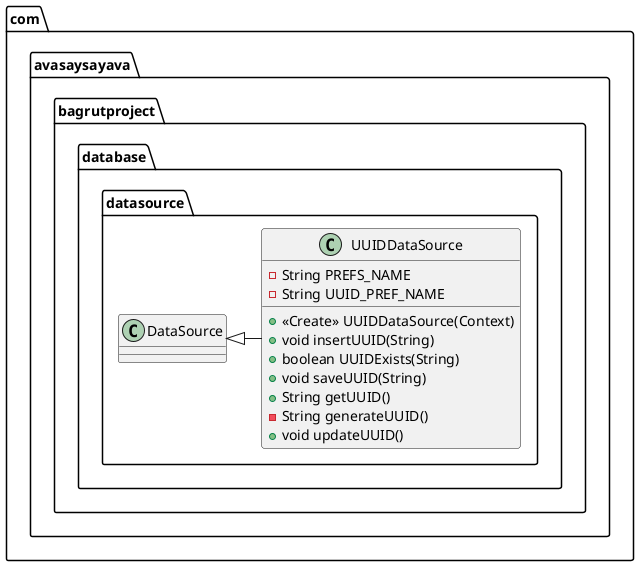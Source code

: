 @startuml
class com.avasaysayava.bagrutproject.database.datasource.UUIDDataSource {
- String PREFS_NAME
- String UUID_PREF_NAME
+ <<Create>> UUIDDataSource(Context)
+ void insertUUID(String)
+ boolean UUIDExists(String)
+ void saveUUID(String)
+ String getUUID()
- String generateUUID()
+ void updateUUID()
}




com.avasaysayava.bagrutproject.database.datasource.DataSource <|- com.avasaysayava.bagrutproject.database.datasource.UUIDDataSource
@enduml